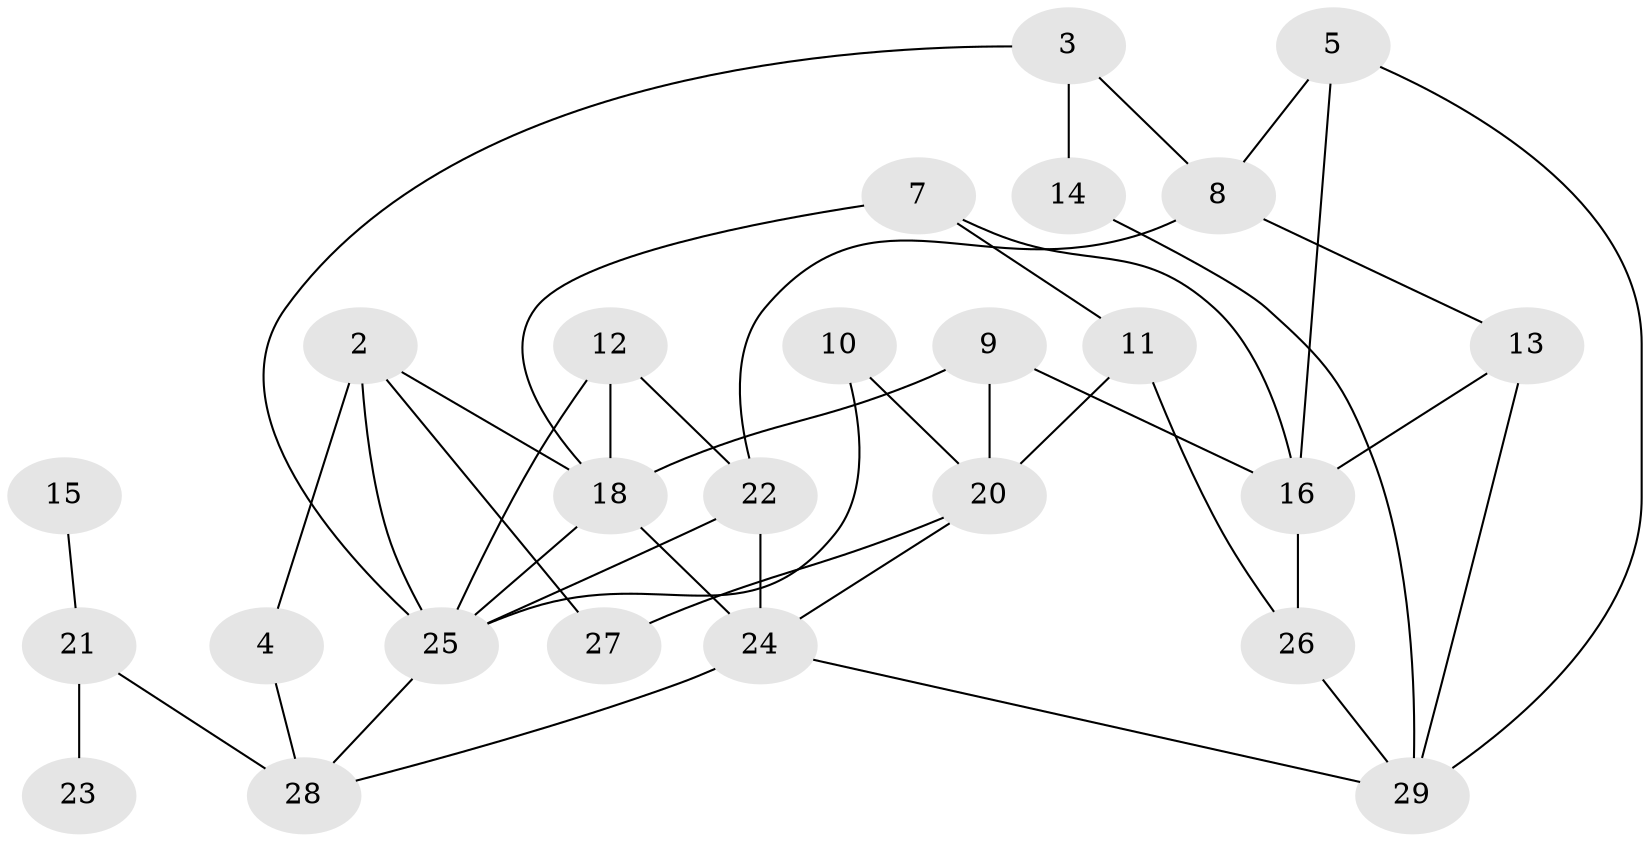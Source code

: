 // original degree distribution, {0: 0.05172413793103448, 5: 0.06896551724137931, 2: 0.3275862068965517, 1: 0.13793103448275862, 3: 0.25862068965517243, 4: 0.10344827586206896, 7: 0.017241379310344827, 6: 0.034482758620689655}
// Generated by graph-tools (version 1.1) at 2025/25/03/09/25 03:25:15]
// undirected, 25 vertices, 43 edges
graph export_dot {
graph [start="1"]
  node [color=gray90,style=filled];
  2;
  3;
  4;
  5;
  7;
  8;
  9;
  10;
  11;
  12;
  13;
  14;
  15;
  16;
  18;
  20;
  21;
  22;
  23;
  24;
  25;
  26;
  27;
  28;
  29;
  2 -- 4 [weight=1.0];
  2 -- 18 [weight=1.0];
  2 -- 25 [weight=1.0];
  2 -- 27 [weight=1.0];
  3 -- 8 [weight=1.0];
  3 -- 14 [weight=1.0];
  3 -- 25 [weight=1.0];
  4 -- 28 [weight=1.0];
  5 -- 8 [weight=1.0];
  5 -- 16 [weight=1.0];
  5 -- 29 [weight=1.0];
  7 -- 11 [weight=1.0];
  7 -- 16 [weight=1.0];
  7 -- 18 [weight=1.0];
  8 -- 13 [weight=1.0];
  8 -- 22 [weight=1.0];
  9 -- 16 [weight=1.0];
  9 -- 18 [weight=1.0];
  9 -- 20 [weight=1.0];
  10 -- 20 [weight=1.0];
  10 -- 25 [weight=1.0];
  11 -- 20 [weight=2.0];
  11 -- 26 [weight=1.0];
  12 -- 18 [weight=1.0];
  12 -- 22 [weight=1.0];
  12 -- 25 [weight=1.0];
  13 -- 16 [weight=2.0];
  13 -- 29 [weight=1.0];
  14 -- 29 [weight=1.0];
  15 -- 21 [weight=1.0];
  16 -- 26 [weight=2.0];
  18 -- 24 [weight=1.0];
  18 -- 25 [weight=2.0];
  20 -- 24 [weight=1.0];
  20 -- 27 [weight=1.0];
  21 -- 23 [weight=2.0];
  21 -- 28 [weight=1.0];
  22 -- 24 [weight=1.0];
  22 -- 25 [weight=1.0];
  24 -- 28 [weight=1.0];
  24 -- 29 [weight=1.0];
  25 -- 28 [weight=1.0];
  26 -- 29 [weight=1.0];
}
